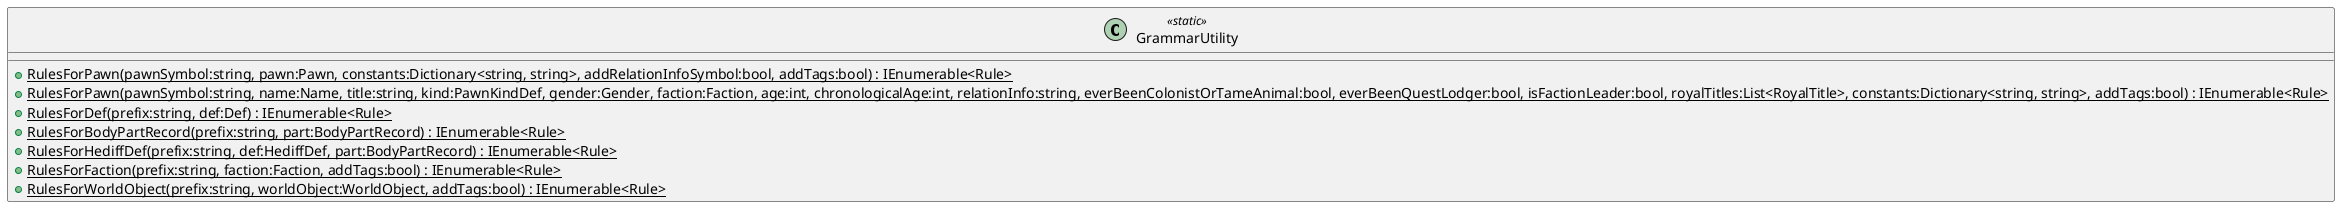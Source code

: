 @startuml
class GrammarUtility <<static>> {
    + {static} RulesForPawn(pawnSymbol:string, pawn:Pawn, constants:Dictionary<string, string>, addRelationInfoSymbol:bool, addTags:bool) : IEnumerable<Rule>
    + {static} RulesForPawn(pawnSymbol:string, name:Name, title:string, kind:PawnKindDef, gender:Gender, faction:Faction, age:int, chronologicalAge:int, relationInfo:string, everBeenColonistOrTameAnimal:bool, everBeenQuestLodger:bool, isFactionLeader:bool, royalTitles:List<RoyalTitle>, constants:Dictionary<string, string>, addTags:bool) : IEnumerable<Rule>
    + {static} RulesForDef(prefix:string, def:Def) : IEnumerable<Rule>
    + {static} RulesForBodyPartRecord(prefix:string, part:BodyPartRecord) : IEnumerable<Rule>
    + {static} RulesForHediffDef(prefix:string, def:HediffDef, part:BodyPartRecord) : IEnumerable<Rule>
    + {static} RulesForFaction(prefix:string, faction:Faction, addTags:bool) : IEnumerable<Rule>
    + {static} RulesForWorldObject(prefix:string, worldObject:WorldObject, addTags:bool) : IEnumerable<Rule>
}
@enduml

